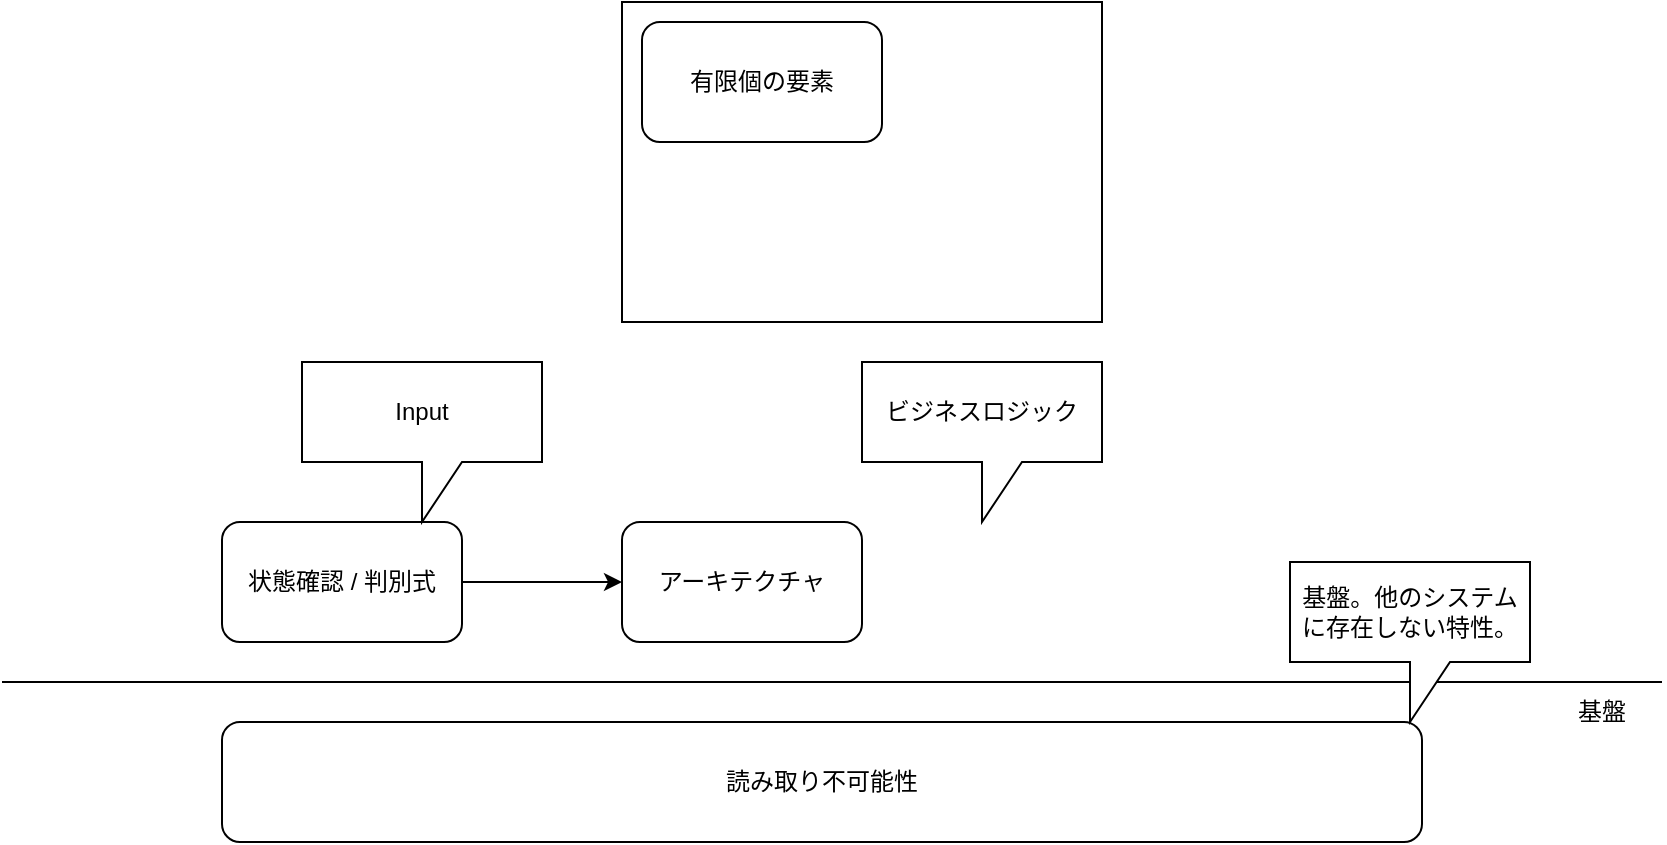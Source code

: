 <mxfile version="20.5.3" type="github">
  <diagram id="wFE0QG_FPsp0jaGvCLVb" name="Page-1">
    <mxGraphModel dx="1185" dy="621" grid="1" gridSize="10" guides="1" tooltips="1" connect="1" arrows="1" fold="1" page="1" pageScale="1" pageWidth="850" pageHeight="1100" math="0" shadow="0">
      <root>
        <mxCell id="0" />
        <mxCell id="1" parent="0" />
        <mxCell id="inZSbyZmvKbImGeBFs-A-14" value="" style="rounded=0;whiteSpace=wrap;html=1;" vertex="1" parent="1">
          <mxGeometry x="320" y="40" width="240" height="160" as="geometry" />
        </mxCell>
        <mxCell id="inZSbyZmvKbImGeBFs-A-2" value="読み取り不可能性" style="rounded=1;whiteSpace=wrap;html=1;" vertex="1" parent="1">
          <mxGeometry x="120" y="400" width="600" height="60" as="geometry" />
        </mxCell>
        <mxCell id="inZSbyZmvKbImGeBFs-A-3" value="" style="endArrow=none;html=1;rounded=0;" edge="1" parent="1">
          <mxGeometry width="50" height="50" relative="1" as="geometry">
            <mxPoint x="10" y="380" as="sourcePoint" />
            <mxPoint x="840" y="380" as="targetPoint" />
          </mxGeometry>
        </mxCell>
        <mxCell id="inZSbyZmvKbImGeBFs-A-7" style="edgeStyle=orthogonalEdgeStyle;rounded=0;orthogonalLoop=1;jettySize=auto;html=1;exitX=1;exitY=0.5;exitDx=0;exitDy=0;entryX=0;entryY=0.5;entryDx=0;entryDy=0;" edge="1" parent="1" source="inZSbyZmvKbImGeBFs-A-4" target="inZSbyZmvKbImGeBFs-A-5">
          <mxGeometry relative="1" as="geometry" />
        </mxCell>
        <mxCell id="inZSbyZmvKbImGeBFs-A-4" value="状態確認 / 判別式" style="rounded=1;whiteSpace=wrap;html=1;" vertex="1" parent="1">
          <mxGeometry x="120" y="300" width="120" height="60" as="geometry" />
        </mxCell>
        <mxCell id="inZSbyZmvKbImGeBFs-A-5" value="アーキテクチャ" style="rounded=1;whiteSpace=wrap;html=1;" vertex="1" parent="1">
          <mxGeometry x="320" y="300" width="120" height="60" as="geometry" />
        </mxCell>
        <mxCell id="inZSbyZmvKbImGeBFs-A-6" value="基盤" style="text;html=1;strokeColor=none;fillColor=none;align=center;verticalAlign=middle;whiteSpace=wrap;rounded=0;" vertex="1" parent="1">
          <mxGeometry x="780" y="380" width="60" height="30" as="geometry" />
        </mxCell>
        <mxCell id="inZSbyZmvKbImGeBFs-A-8" value="基盤。他のシステムに存在しない特性。" style="shape=callout;whiteSpace=wrap;html=1;perimeter=calloutPerimeter;" vertex="1" parent="1">
          <mxGeometry x="654" y="320" width="120" height="80" as="geometry" />
        </mxCell>
        <mxCell id="inZSbyZmvKbImGeBFs-A-9" value="Input" style="shape=callout;whiteSpace=wrap;html=1;perimeter=calloutPerimeter;" vertex="1" parent="1">
          <mxGeometry x="160" y="220" width="120" height="80" as="geometry" />
        </mxCell>
        <mxCell id="inZSbyZmvKbImGeBFs-A-10" value="ビジネスロジック" style="shape=callout;whiteSpace=wrap;html=1;perimeter=calloutPerimeter;" vertex="1" parent="1">
          <mxGeometry x="440" y="220" width="120" height="80" as="geometry" />
        </mxCell>
        <mxCell id="inZSbyZmvKbImGeBFs-A-11" value="有限個の要素" style="rounded=1;whiteSpace=wrap;html=1;" vertex="1" parent="1">
          <mxGeometry x="330" y="50" width="120" height="60" as="geometry" />
        </mxCell>
      </root>
    </mxGraphModel>
  </diagram>
</mxfile>
